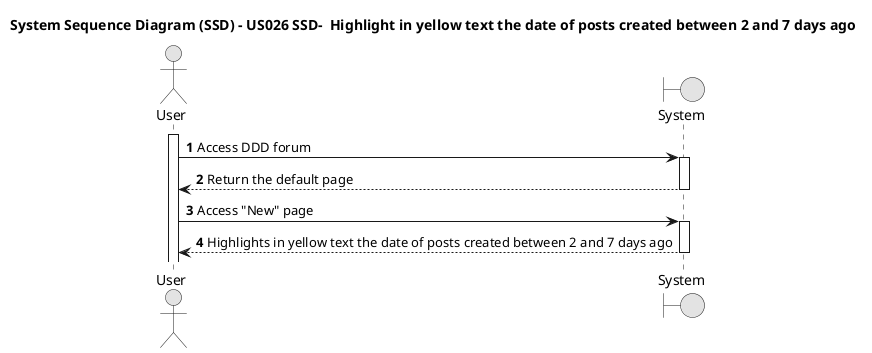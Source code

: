 @startuml US026
skinparam monochrome true
skinparam packageStyle rectangle
skinparam shadowing false

title System Sequence Diagram (SSD) - US026 SSD-  Highlight in yellow text the date of posts created between 2 and 7 days ago

autonumber

actor "User" as User
boundary System

activate User
    User -> System: Access DDD forum
   
  
    activate System
        System --> User : Return the default page 
    deactivate System

    User -> System : Access "New" page

    activate System
    System --> User: Highlights in yellow text the date of posts created between 2 and 7 days ago
    deactivate System

@enduml
